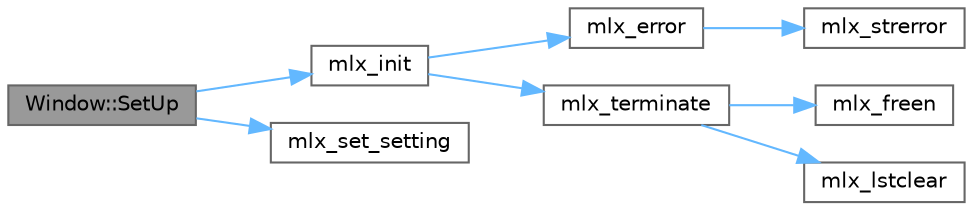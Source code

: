digraph "Window::SetUp"
{
 // INTERACTIVE_SVG=YES
 // LATEX_PDF_SIZE
  bgcolor="transparent";
  edge [fontname=Helvetica,fontsize=10,labelfontname=Helvetica,labelfontsize=10];
  node [fontname=Helvetica,fontsize=10,shape=box,height=0.2,width=0.4];
  rankdir="LR";
  Node1 [label="Window::SetUp",height=0.2,width=0.4,color="gray40", fillcolor="grey60", style="filled", fontcolor="black",tooltip=" "];
  Node1 -> Node2 [color="steelblue1",style="solid"];
  Node2 [label="mlx_init",height=0.2,width=0.4,color="grey40", fillcolor="white", style="filled",URL="$mlx__init_8c.html#a32988a5ce7aaa25a448b61b0ac410cec",tooltip=" "];
  Node2 -> Node3 [color="steelblue1",style="solid"];
  Node3 [label="mlx_error",height=0.2,width=0.4,color="grey40", fillcolor="white", style="filled",URL="$mlx__error_8c.html#a3b5d95cdf353faaaa691ef8b2041b94f",tooltip=" "];
  Node3 -> Node4 [color="steelblue1",style="solid"];
  Node4 [label="mlx_strerror",height=0.2,width=0.4,color="grey40", fillcolor="white", style="filled",URL="$mlx__error_8c.html#a2d365ea2e3844959187b6978c6e05171",tooltip=" "];
  Node2 -> Node5 [color="steelblue1",style="solid"];
  Node5 [label="mlx_terminate",height=0.2,width=0.4,color="grey40", fillcolor="white", style="filled",URL="$mlx__exit_8c.html#afa6aa2f79f9fc81735bdf3b92421f9ca",tooltip=" "];
  Node5 -> Node6 [color="steelblue1",style="solid"];
  Node6 [label="mlx_freen",height=0.2,width=0.4,color="grey40", fillcolor="white", style="filled",URL="$mlx__utils_8c.html#a93b4ce5ceae0d22c22c6c9125c052616",tooltip=" "];
  Node5 -> Node7 [color="steelblue1",style="solid"];
  Node7 [label="mlx_lstclear",height=0.2,width=0.4,color="grey40", fillcolor="white", style="filled",URL="$mlx__list_8c.html#a7b443d2be908f580e504765e3ed2ba78",tooltip=" "];
  Node1 -> Node8 [color="steelblue1",style="solid"];
  Node8 [label="mlx_set_setting",height=0.2,width=0.4,color="grey40", fillcolor="white", style="filled",URL="$mlx__init_8c.html#a72eecffc4e044413e45e9b5bfb1feda8",tooltip=" "];
}
